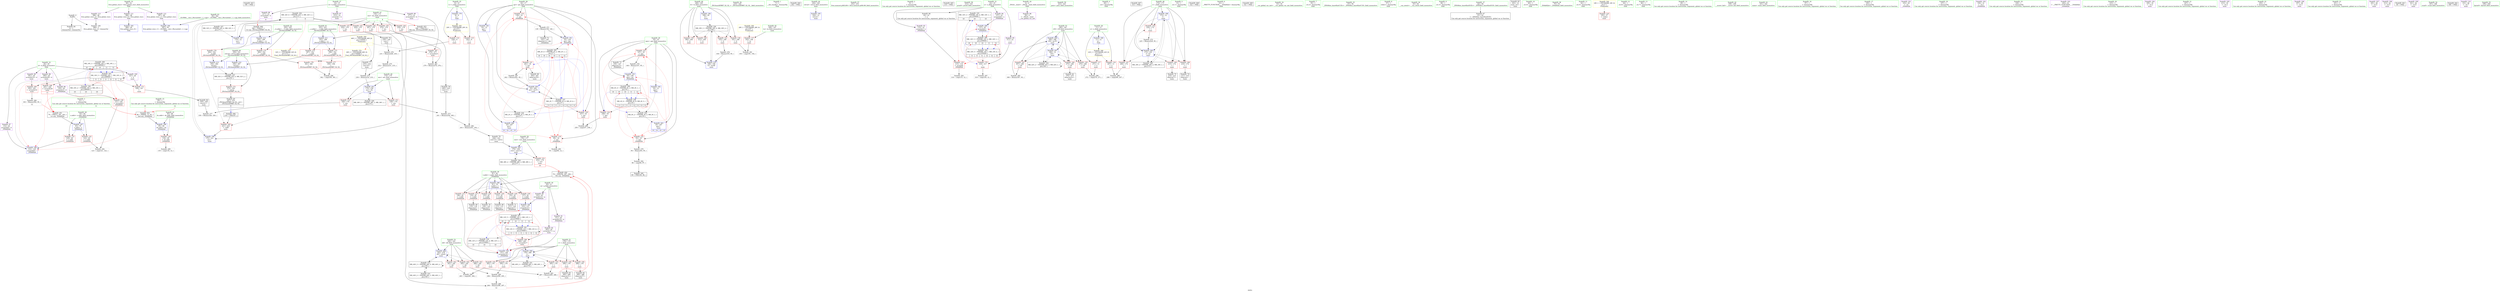 digraph "SVFG" {
	label="SVFG";

	Node0x55ddaf440b50 [shape=record,color=grey,label="{NodeID: 0\nNullPtr}"];
	Node0x55ddaf440b50 -> Node0x55ddaf46bbb0[style=solid];
	Node0x55ddaf440b50 -> Node0x55ddaf473060[style=solid];
	Node0x55ddaf4b17d0 [shape=record,color=black,label="{NodeID: 443\n198 = PHI()\n}"];
	Node0x55ddaf47a900 [shape=record,color=grey,label="{NodeID: 277\n330 = Binary(326, 329, )\n}"];
	Node0x55ddaf46d7e0 [shape=record,color=blue,label="{NodeID: 194\n151\<--146\narrayidx14\<--\n_Z4AddQiii\n}"];
	Node0x55ddaf46d7e0 -> Node0x55ddaf488290[style=dashed];
	Node0x55ddaf46a970 [shape=record,color=purple,label="{NodeID: 111\n386\<--48\nllvm.global_ctors_0\<--llvm.global_ctors\nGlob }"];
	Node0x55ddaf46a970 -> Node0x55ddaf472e60[style=solid];
	Node0x55ddaf468a90 [shape=record,color=green,label="{NodeID: 28\n16\<--17\nqst\<--qst_field_insensitive\nGlob }"];
	Node0x55ddaf468a90 -> Node0x55ddaf46f8d0[style=solid];
	Node0x55ddaf468a90 -> Node0x55ddaf46f9a0[style=solid];
	Node0x55ddaf468a90 -> Node0x55ddaf46fa70[style=solid];
	Node0x55ddaf468a90 -> Node0x55ddaf46fb40[style=solid];
	Node0x55ddaf468a90 -> Node0x55ddaf472c60[style=solid];
	Node0x55ddaf468a90 -> Node0x55ddaf473570[style=solid];
	Node0x55ddaf468a90 -> Node0x55ddaf46e000[style=solid];
	Node0x55ddaf468a90 -> Node0x55ddaf46e0d0[style=solid];
	Node0x55ddaf487890 [shape=record,color=black,label="{NodeID: 305\nMR_2V_4 = PHI(MR_2V_2, MR_2V_1, )\npts\{17 \}\n|{<s0>10|<s1>10|<s2>10|<s3>10|<s4>11|<s5>12}}"];
	Node0x55ddaf487890:s0 -> Node0x55ddaf46fa70[style=dashed,color=blue];
	Node0x55ddaf487890:s1 -> Node0x55ddaf46fb40[style=dashed,color=blue];
	Node0x55ddaf487890:s2 -> Node0x55ddaf46e0d0[style=dashed,color=blue];
	Node0x55ddaf487890:s3 -> Node0x55ddaf48db90[style=dashed,color=blue];
	Node0x55ddaf487890:s4 -> Node0x55ddaf491c90[style=dashed,color=blue];
	Node0x55ddaf487890:s5 -> Node0x55ddaf491c90[style=dashed,color=blue];
	Node0x55ddaf4709e0 [shape=record,color=red,label="{NodeID: 139\n196\<--168\n\<--tt\nmain\n}"];
	Node0x55ddaf46b440 [shape=record,color=green,label="{NodeID: 56\n219\<--220\n_ZSt3maxIiERKT_S2_S2_\<--_ZSt3maxIiERKT_S2_S2__field_insensitive\n}"];
	Node0x55ddaf490890 [shape=record,color=black,label="{NodeID: 333\nMR_44V_2 = PHI(MR_44V_3, MR_44V_1, )\npts\{183 \}\n}"];
	Node0x55ddaf490890 -> Node0x55ddaf48a590[style=dashed];
	Node0x55ddaf4720a0 [shape=record,color=red,label="{NodeID: 167\n278\<--277\n\<--arrayidx23\nmain\n}"];
	Node0x55ddaf4720a0 -> Node0x55ddaf47af00[style=solid];
	Node0x55ddaf46cc80 [shape=record,color=black,label="{NodeID: 84\n329\<--328\nconv41\<--\nmain\n}"];
	Node0x55ddaf46cc80 -> Node0x55ddaf47a900[style=solid];
	Node0x55ddaf4619a0 [shape=record,color=green,label="{NodeID: 1\n7\<--1\n__dso_handle\<--dummyObj\nGlob }"];
	Node0x55ddaf4b18d0 [shape=record,color=black,label="{NodeID: 444\n202 = PHI()\n}"];
	Node0x55ddaf47aa80 [shape=record,color=grey,label="{NodeID: 278\n336 = Binary(335, 95, )\n}"];
	Node0x55ddaf47aa80 -> Node0x55ddaf46e4e0[style=solid];
	Node0x55ddaf46d8b0 [shape=record,color=blue,label="{NodeID: 195\n164\<--12\nretval\<--\nmain\n}"];
	Node0x55ddaf46aa70 [shape=record,color=purple,label="{NodeID: 112\n387\<--48\nllvm.global_ctors_1\<--llvm.global_ctors\nGlob }"];
	Node0x55ddaf46aa70 -> Node0x55ddaf472f60[style=solid];
	Node0x55ddaf468b90 [shape=record,color=green,label="{NodeID: 29\n18\<--19\nqen\<--qen_field_insensitive\nGlob }"];
	Node0x55ddaf468b90 -> Node0x55ddaf46fc10[style=solid];
	Node0x55ddaf468b90 -> Node0x55ddaf46fce0[style=solid];
	Node0x55ddaf468b90 -> Node0x55ddaf46fdb0[style=solid];
	Node0x55ddaf468b90 -> Node0x55ddaf472d60[style=solid];
	Node0x55ddaf468b90 -> Node0x55ddaf46d710[style=solid];
	Node0x55ddaf468b90 -> Node0x55ddaf46df30[style=solid];
	Node0x55ddaf487d90 [shape=record,color=black,label="{NodeID: 306\nMR_4V_4 = PHI(MR_4V_3, MR_4V_1, )\npts\{19 \}\n|{<s0>10|<s1>10|<s2>10|<s3>11|<s4>12}}"];
	Node0x55ddaf487d90:s0 -> Node0x55ddaf46fdb0[style=dashed,color=blue];
	Node0x55ddaf487d90:s1 -> Node0x55ddaf48e090[style=dashed,color=blue];
	Node0x55ddaf487d90:s2 -> Node0x55ddaf492190[style=dashed,color=blue];
	Node0x55ddaf487d90:s3 -> Node0x55ddaf492190[style=dashed,color=blue];
	Node0x55ddaf487d90:s4 -> Node0x55ddaf492190[style=dashed,color=blue];
	Node0x55ddaf470ab0 [shape=record,color=red,label="{NodeID: 140\n312\<--168\n\<--tt\nmain\n}"];
	Node0x55ddaf46b540 [shape=record,color=green,label="{NodeID: 57\n252\<--253\nllvm.memset.p0i8.i64\<--llvm.memset.p0i8.i64_field_insensitive\n}"];
	Node0x55ddaf490d90 [shape=record,color=black,label="{NodeID: 334\nMR_12V_2 = PHI(MR_12V_4, MR_12V_1, )\npts\{210000 \}\n|{<s0>10|<s1>10|<s2>10}}"];
	Node0x55ddaf490d90:s0 -> Node0x55ddaf46d640[style=dashed,color=red];
	Node0x55ddaf490d90:s1 -> Node0x55ddaf46d7e0[style=dashed,color=red];
	Node0x55ddaf490d90:s2 -> Node0x55ddaf488290[style=dashed,color=red];
	Node0x55ddaf472170 [shape=record,color=red,label="{NodeID: 168\n291\<--290\n\<--arrayidx28\nmain\n|{<s0>11}}"];
	Node0x55ddaf472170:s0 -> Node0x55ddaf4b23a0[style=solid,color=red];
	Node0x55ddaf46cd50 [shape=record,color=black,label="{NodeID: 85\n347\<--370\n_ZSt3maxIiERKT_S2_S2__ret\<--\n_ZSt3maxIiERKT_S2_S2_\n|{<s0>8}}"];
	Node0x55ddaf46cd50:s0 -> Node0x55ddaf4b1ad0[style=solid,color=blue];
	Node0x55ddaf444350 [shape=record,color=green,label="{NodeID: 2\n9\<--1\n\<--dummyObj\nCan only get source location for instruction, argument, global var or function.}"];
	Node0x55ddaf4b19d0 [shape=record,color=black,label="{NodeID: 445\n214 = PHI()\n}"];
	Node0x55ddaf47ac00 [shape=record,color=grey,label="{NodeID: 279\n94 = Binary(93, 95, )\n}"];
	Node0x55ddaf47ac00 -> Node0x55ddaf47bf80[style=solid];
	Node0x55ddaf46d980 [shape=record,color=blue,label="{NodeID: 196\n168\<--95\ntt\<--\nmain\n}"];
	Node0x55ddaf46d980 -> Node0x55ddaf48e590[style=dashed];
	Node0x55ddaf46ab70 [shape=record,color=purple,label="{NodeID: 113\n388\<--48\nllvm.global_ctors_2\<--llvm.global_ctors\nGlob }"];
	Node0x55ddaf46ab70 -> Node0x55ddaf473060[style=solid];
	Node0x55ddaf468c90 [shape=record,color=green,label="{NodeID: 30\n20\<--21\nq\<--q_field_insensitive\nGlob }"];
	Node0x55ddaf468c90 -> Node0x55ddaf46d160[style=solid];
	Node0x55ddaf468c90 -> Node0x55ddaf46d230[style=solid];
	Node0x55ddaf468c90 -> Node0x55ddaf46d300[style=solid];
	Node0x55ddaf488290 [shape=record,color=black,label="{NodeID: 307\nMR_12V_5 = PHI(MR_12V_3, MR_12V_1, )\npts\{210000 \}\n|{<s0>10|<s1>10|<s2>10|<s3>11|<s4>12}}"];
	Node0x55ddaf488290:s0 -> Node0x55ddaf471fd0[style=dashed,color=blue];
	Node0x55ddaf488290:s1 -> Node0x55ddaf490d90[style=dashed,color=blue];
	Node0x55ddaf488290:s2 -> Node0x55ddaf493090[style=dashed,color=blue];
	Node0x55ddaf488290:s3 -> Node0x55ddaf493090[style=dashed,color=blue];
	Node0x55ddaf488290:s4 -> Node0x55ddaf493090[style=dashed,color=blue];
	Node0x55ddaf470b80 [shape=record,color=red,label="{NodeID: 141\n335\<--168\n\<--tt\nmain\n}"];
	Node0x55ddaf470b80 -> Node0x55ddaf47aa80[style=solid];
	Node0x55ddaf46b640 [shape=record,color=green,label="{NodeID: 58\n315\<--316\nprintf\<--printf_field_insensitive\n}"];
	Node0x55ddaf491290 [shape=record,color=black,label="{NodeID: 335\nMR_14V_2 = PHI(MR_14V_4, MR_14V_1, )\npts\{250000 \}\n|{<s0>10|<s1>10|<s2>10}}"];
	Node0x55ddaf491290:s0 -> Node0x55ddaf4706a0[style=dashed,color=red];
	Node0x55ddaf491290:s1 -> Node0x55ddaf4733d0[style=dashed,color=red];
	Node0x55ddaf491290:s2 -> Node0x55ddaf488790[style=dashed,color=red];
	Node0x55ddaf472240 [shape=record,color=red,label="{NodeID: 169\n302\<--301\n\<--arrayidx32\nmain\n}"];
	Node0x55ddaf472240 -> Node0x55ddaf47ad80[style=solid];
	Node0x55ddaf46ce20 [shape=record,color=purple,label="{NodeID: 86\n59\<--4\n\<--_ZStL8__ioinit\n__cxx_global_var_init\n}"];
	Node0x55ddaf467130 [shape=record,color=green,label="{NodeID: 3\n12\<--1\n\<--dummyObj\nCan only get source location for instruction, argument, global var or function.|{<s0>10|<s1>11}}"];
	Node0x55ddaf467130:s0 -> Node0x55ddaf4b23a0[style=solid,color=red];
	Node0x55ddaf467130:s1 -> Node0x55ddaf4b2560[style=solid,color=red];
	Node0x55ddaf4b1ad0 [shape=record,color=black,label="{NodeID: 446\n218 = PHI(347, )\n}"];
	Node0x55ddaf4b1ad0 -> Node0x55ddaf471f00[style=solid];
	Node0x55ddaf47ad80 [shape=record,color=grey,label="{NodeID: 280\n303 = Binary(302, 95, )\n|{<s0>12}}"];
	Node0x55ddaf47ad80:s0 -> Node0x55ddaf4b23a0[style=solid,color=red];
	Node0x55ddaf46da50 [shape=record,color=blue,label="{NodeID: 197\n170\<--12\nma\<--\nmain\n}"];
	Node0x55ddaf46da50 -> Node0x55ddaf486e90[style=dashed];
	Node0x55ddaf46ac70 [shape=record,color=red,label="{NodeID: 114\n228\<--8\n\<--L\nmain\n}"];
	Node0x55ddaf46ac70 -> Node0x55ddaf47a780[style=solid];
	Node0x55ddaf468d90 [shape=record,color=green,label="{NodeID: 31\n22\<--25\nu\<--u_field_insensitive\nGlob }"];
	Node0x55ddaf468d90 -> Node0x55ddaf46bd80[style=solid];
	Node0x55ddaf468d90 -> Node0x55ddaf46d3d0[style=solid];
	Node0x55ddaf468d90 -> Node0x55ddaf46d4a0[style=solid];
	Node0x55ddaf468d90 -> Node0x55ddaf46d570[style=solid];
	Node0x55ddaf488790 [shape=record,color=black,label="{NodeID: 308\nMR_14V_3 = PHI(MR_14V_2, MR_14V_1, )\npts\{250000 \}\n|{<s0>10|<s1>10|<s2>10|<s3>11|<s4>12}}"];
	Node0x55ddaf488790:s0 -> Node0x55ddaf472310[style=dashed,color=blue];
	Node0x55ddaf488790:s1 -> Node0x55ddaf491290[style=dashed,color=blue];
	Node0x55ddaf488790:s2 -> Node0x55ddaf493590[style=dashed,color=blue];
	Node0x55ddaf488790:s3 -> Node0x55ddaf493590[style=dashed,color=blue];
	Node0x55ddaf488790:s4 -> Node0x55ddaf493590[style=dashed,color=blue];
	Node0x55ddaf470c50 [shape=record,color=red,label="{NodeID: 142\n229\<--170\n\<--ma\nmain\n}"];
	Node0x55ddaf470c50 -> Node0x55ddaf46c600[style=solid];
	Node0x55ddaf46b740 [shape=record,color=green,label="{NodeID: 59\n323\<--324\nputs\<--puts_field_insensitive\n}"];
	Node0x55ddaf491790 [shape=record,color=black,label="{NodeID: 336\nMR_16V_2 = PHI(MR_16V_4, MR_16V_1, )\npts\{280000 \}\n|{<s0>10|<s1>10|<s2>10}}"];
	Node0x55ddaf491790:s0 -> Node0x55ddaf470770[style=dashed,color=red];
	Node0x55ddaf491790:s1 -> Node0x55ddaf4734a0[style=dashed,color=red];
	Node0x55ddaf491790:s2 -> Node0x55ddaf488c90[style=dashed,color=red];
	Node0x55ddaf472310 [shape=record,color=red,label="{NodeID: 170\n318\<--317\n\<--\nmain\n}"];
	Node0x55ddaf472310 -> Node0x55ddaf47c700[style=solid];
	Node0x55ddaf46cef0 [shape=record,color=purple,label="{NodeID: 87\n212\<--14\narrayidx\<--b\nmain\n}"];
	Node0x55ddaf4679e0 [shape=record,color=green,label="{NodeID: 4\n29\<--1\n.str\<--dummyObj\nGlob }"];
	Node0x55ddaf4b1cc0 [shape=record,color=black,label="{NodeID: 447\n314 = PHI()\n}"];
	Node0x55ddaf47af00 [shape=record,color=grey,label="{NodeID: 281\n279 = Binary(274, 278, )\n}"];
	Node0x55ddaf47af00 -> Node0x55ddaf46e340[style=solid];
	Node0x55ddaf46db20 [shape=record,color=blue,label="{NodeID: 198\n172\<--12\ni\<--\nmain\n}"];
	Node0x55ddaf46db20 -> Node0x55ddaf471060[style=dashed];
	Node0x55ddaf46db20 -> Node0x55ddaf471130[style=dashed];
	Node0x55ddaf46db20 -> Node0x55ddaf471200[style=dashed];
	Node0x55ddaf46db20 -> Node0x55ddaf4712d0[style=dashed];
	Node0x55ddaf46db20 -> Node0x55ddaf46dcc0[style=dashed];
	Node0x55ddaf46db20 -> Node0x55ddaf48ef90[style=dashed];
	Node0x55ddaf46f660 [shape=record,color=red,label="{NodeID: 115\n242\<--8\n\<--L\nmain\n}"];
	Node0x55ddaf46f660 -> Node0x55ddaf47b080[style=solid];
	Node0x55ddaf468e90 [shape=record,color=green,label="{NodeID: 32\n26\<--28\nd\<--d_field_insensitive\nGlob }"];
	Node0x55ddaf468e90 -> Node0x55ddaf469d40[style=solid];
	Node0x55ddaf468e90 -> Node0x55ddaf469e10[style=solid];
	Node0x55ddaf468e90 -> Node0x55ddaf469ee0[style=solid];
	Node0x55ddaf468e90 -> Node0x55ddaf469fb0[style=solid];
	Node0x55ddaf468e90 -> Node0x55ddaf46a080[style=solid];
	Node0x55ddaf488c90 [shape=record,color=black,label="{NodeID: 309\nMR_16V_3 = PHI(MR_16V_2, MR_16V_1, )\npts\{280000 \}\n|{<s0>10|<s1>10|<s2>10|<s3>11|<s4>12}}"];
	Node0x55ddaf488c90:s0 -> Node0x55ddaf4723e0[style=dashed,color=blue];
	Node0x55ddaf488c90:s1 -> Node0x55ddaf491790[style=dashed,color=blue];
	Node0x55ddaf488c90:s2 -> Node0x55ddaf493a90[style=dashed,color=blue];
	Node0x55ddaf488c90:s3 -> Node0x55ddaf493a90[style=dashed,color=blue];
	Node0x55ddaf488c90:s4 -> Node0x55ddaf493a90[style=dashed,color=blue];
	Node0x55ddaf470d20 [shape=record,color=red,label="{NodeID: 143\n234\<--170\n\<--ma\nmain\n}"];
	Node0x55ddaf470d20 -> Node0x55ddaf46c6d0[style=solid];
	Node0x55ddaf46b840 [shape=record,color=green,label="{NodeID: 60\n350\<--351\nretval\<--retval_field_insensitive\n_ZSt3maxIiERKT_S2_S2_\n}"];
	Node0x55ddaf46b840 -> Node0x55ddaf4724b0[style=solid];
	Node0x55ddaf46b840 -> Node0x55ddaf475760[style=solid];
	Node0x55ddaf46b840 -> Node0x55ddaf475830[style=solid];
	Node0x55ddaf491c90 [shape=record,color=black,label="{NodeID: 337\nMR_2V_7 = PHI(MR_2V_9, MR_2V_6, )\npts\{17 \}\n|{|<s4>11|<s5>11|<s6>11|<s7>11|<s8>12|<s9>12|<s10>12|<s11>12}}"];
	Node0x55ddaf491c90 -> Node0x55ddaf46fa70[style=dashed];
	Node0x55ddaf491c90 -> Node0x55ddaf46fb40[style=dashed];
	Node0x55ddaf491c90 -> Node0x55ddaf46e0d0[style=dashed];
	Node0x55ddaf491c90 -> Node0x55ddaf48db90[style=dashed];
	Node0x55ddaf491c90:s4 -> Node0x55ddaf46f8d0[style=dashed,color=red];
	Node0x55ddaf491c90:s5 -> Node0x55ddaf46f9a0[style=dashed,color=red];
	Node0x55ddaf491c90:s6 -> Node0x55ddaf473570[style=dashed,color=red];
	Node0x55ddaf491c90:s7 -> Node0x55ddaf487890[style=dashed,color=red];
	Node0x55ddaf491c90:s8 -> Node0x55ddaf46f8d0[style=dashed,color=red];
	Node0x55ddaf491c90:s9 -> Node0x55ddaf46f9a0[style=dashed,color=red];
	Node0x55ddaf491c90:s10 -> Node0x55ddaf473570[style=dashed,color=red];
	Node0x55ddaf491c90:s11 -> Node0x55ddaf487890[style=dashed,color=red];
	Node0x55ddaf4723e0 [shape=record,color=red,label="{NodeID: 171\n328\<--327\n\<--\nmain\n}"];
	Node0x55ddaf4723e0 -> Node0x55ddaf46cc80[style=solid];
	Node0x55ddaf46cfc0 [shape=record,color=purple,label="{NodeID: 88\n217\<--14\narrayidx8\<--b\nmain\n|{<s0>8}}"];
	Node0x55ddaf46cfc0:s0 -> Node0x55ddaf4b1350[style=solid,color=red];
	Node0x55ddaf467a70 [shape=record,color=green,label="{NodeID: 5\n31\<--1\n.str.1\<--dummyObj\nGlob }"];
	Node0x55ddaf4b1d90 [shape=record,color=black,label="{NodeID: 448\n322 = PHI()\n}"];
	Node0x55ddaf47b080 [shape=record,color=grey,label="{NodeID: 282\n243 = Binary(241, 242, )\n}"];
	Node0x55ddaf47b080 -> Node0x55ddaf46c870[style=solid];
	Node0x55ddaf46dbf0 [shape=record,color=blue,label="{NodeID: 199\n170\<--221\nma\<--\nmain\n}"];
	Node0x55ddaf46dbf0 -> Node0x55ddaf486e90[style=dashed];
	Node0x55ddaf46f730 [shape=record,color=red,label="{NodeID: 116\n207\<--11\n\<--n\nmain\n}"];
	Node0x55ddaf46f730 -> Node0x55ddaf47b980[style=solid];
	Node0x55ddaf468f90 [shape=record,color=green,label="{NodeID: 33\n48\<--52\nllvm.global_ctors\<--llvm.global_ctors_field_insensitive\nGlob }"];
	Node0x55ddaf468f90 -> Node0x55ddaf46a970[style=solid];
	Node0x55ddaf468f90 -> Node0x55ddaf46aa70[style=solid];
	Node0x55ddaf468f90 -> Node0x55ddaf46ab70[style=solid];
	Node0x55ddaf470df0 [shape=record,color=red,label="{NodeID: 144\n239\<--170\n\<--ma\nmain\n}"];
	Node0x55ddaf470df0 -> Node0x55ddaf46c7a0[style=solid];
	Node0x55ddaf46b910 [shape=record,color=green,label="{NodeID: 61\n352\<--353\n__a.addr\<--__a.addr_field_insensitive\n_ZSt3maxIiERKT_S2_S2_\n}"];
	Node0x55ddaf46b910 -> Node0x55ddaf472580[style=solid];
	Node0x55ddaf46b910 -> Node0x55ddaf472650[style=solid];
	Node0x55ddaf46b910 -> Node0x55ddaf46e5b0[style=solid];
	Node0x55ddaf492190 [shape=record,color=black,label="{NodeID: 338\nMR_4V_6 = PHI(MR_4V_8, MR_4V_5, )\npts\{19 \}\n|{|<s3>11|<s4>11|<s5>11|<s6>11|<s7>12|<s8>12|<s9>12|<s10>12}}"];
	Node0x55ddaf492190 -> Node0x55ddaf46fdb0[style=dashed];
	Node0x55ddaf492190 -> Node0x55ddaf48e090[style=dashed];
	Node0x55ddaf492190 -> Node0x55ddaf492190[style=dashed];
	Node0x55ddaf492190:s3 -> Node0x55ddaf46fc10[style=dashed,color=red];
	Node0x55ddaf492190:s4 -> Node0x55ddaf46fce0[style=dashed,color=red];
	Node0x55ddaf492190:s5 -> Node0x55ddaf46d710[style=dashed,color=red];
	Node0x55ddaf492190:s6 -> Node0x55ddaf487d90[style=dashed,color=red];
	Node0x55ddaf492190:s7 -> Node0x55ddaf46fc10[style=dashed,color=red];
	Node0x55ddaf492190:s8 -> Node0x55ddaf46fce0[style=dashed,color=red];
	Node0x55ddaf492190:s9 -> Node0x55ddaf46d710[style=dashed,color=red];
	Node0x55ddaf492190:s10 -> Node0x55ddaf487d90[style=dashed,color=red];
	Node0x55ddaf4724b0 [shape=record,color=red,label="{NodeID: 172\n370\<--350\n\<--retval\n_ZSt3maxIiERKT_S2_S2_\n}"];
	Node0x55ddaf4724b0 -> Node0x55ddaf46cd50[style=solid];
	Node0x55ddaf46d090 [shape=record,color=purple,label="{NodeID: 89\n277\<--14\narrayidx23\<--b\nmain\n}"];
	Node0x55ddaf46d090 -> Node0x55ddaf4720a0[style=solid];
	Node0x55ddaf467b00 [shape=record,color=green,label="{NodeID: 6\n33\<--1\n__PRETTY_FUNCTION__._Z4AddQiii\<--dummyObj\nGlob }"];
	Node0x55ddaf4b1e60 [shape=record,color=black,label="{NodeID: 449\n332 = PHI()\n}"];
	Node0x55ddaf47b200 [shape=record,color=grey,label="{NodeID: 283\n287 = Binary(285, 286, )\n|{<s0>11}}"];
	Node0x55ddaf47b200:s0 -> Node0x55ddaf4b1f30[style=solid,color=red];
	Node0x55ddaf46dcc0 [shape=record,color=blue,label="{NodeID: 200\n172\<--225\ni\<--inc\nmain\n}"];
	Node0x55ddaf46dcc0 -> Node0x55ddaf471060[style=dashed];
	Node0x55ddaf46dcc0 -> Node0x55ddaf471130[style=dashed];
	Node0x55ddaf46dcc0 -> Node0x55ddaf471200[style=dashed];
	Node0x55ddaf46dcc0 -> Node0x55ddaf4712d0[style=dashed];
	Node0x55ddaf46dcc0 -> Node0x55ddaf46dcc0[style=dashed];
	Node0x55ddaf46dcc0 -> Node0x55ddaf48ef90[style=dashed];
	Node0x55ddaf46f800 [shape=record,color=red,label="{NodeID: 117\n271\<--11\n\<--n\nmain\n}"];
	Node0x55ddaf46f800 -> Node0x55ddaf47c880[style=solid];
	Node0x55ddaf469090 [shape=record,color=green,label="{NodeID: 34\n53\<--54\n__cxx_global_var_init\<--__cxx_global_var_init_field_insensitive\n}"];
	Node0x55ddaf470ec0 [shape=record,color=red,label="{NodeID: 145\n274\<--170\n\<--ma\nmain\n}"];
	Node0x55ddaf470ec0 -> Node0x55ddaf47af00[style=solid];
	Node0x55ddaf46b9e0 [shape=record,color=green,label="{NodeID: 62\n354\<--355\n__b.addr\<--__b.addr_field_insensitive\n_ZSt3maxIiERKT_S2_S2_\n}"];
	Node0x55ddaf46b9e0 -> Node0x55ddaf472720[style=solid];
	Node0x55ddaf46b9e0 -> Node0x55ddaf4727f0[style=solid];
	Node0x55ddaf46b9e0 -> Node0x55ddaf475690[style=solid];
	Node0x55ddaf472580 [shape=record,color=red,label="{NodeID: 173\n358\<--352\n\<--__a.addr\n_ZSt3maxIiERKT_S2_S2_\n}"];
	Node0x55ddaf472580 -> Node0x55ddaf4728c0[style=solid];
	Node0x55ddaf46d160 [shape=record,color=purple,label="{NodeID: 90\n143\<--20\narrayidx12\<--q\n_Z4AddQiii\n}"];
	Node0x55ddaf46d160 -> Node0x55ddaf46d640[style=solid];
	Node0x55ddaf467b90 [shape=record,color=green,label="{NodeID: 7\n35\<--1\n.str.2\<--dummyObj\nGlob }"];
	Node0x55ddaf4b1f30 [shape=record,color=black,label="{NodeID: 450\n78 = PHI(254, 287, 298, )\n0th arg _Z4AddQiii }"];
	Node0x55ddaf4b1f30 -> Node0x55ddaf473160[style=solid];
	Node0x55ddaf47b380 [shape=record,color=grey,label="{NodeID: 284\n296 = Binary(294, 295, )\n}"];
	Node0x55ddaf47b380 -> Node0x55ddaf47b680[style=solid];
	Node0x55ddaf46dd90 [shape=record,color=blue,label="{NodeID: 201\n174\<--236\nans\<--div\nmain\n}"];
	Node0x55ddaf46dd90 -> Node0x55ddaf4713a0[style=dashed];
	Node0x55ddaf46dd90 -> Node0x55ddaf471470[style=dashed];
	Node0x55ddaf46dd90 -> Node0x55ddaf48f490[style=dashed];
	Node0x55ddaf46f8d0 [shape=record,color=red,label="{NodeID: 118\n90\<--16\n\<--qst\n_Z4AddQiii\n}"];
	Node0x55ddaf46f8d0 -> Node0x55ddaf47c400[style=solid];
	Node0x55ddaf469190 [shape=record,color=green,label="{NodeID: 35\n57\<--58\n_ZNSt8ios_base4InitC1Ev\<--_ZNSt8ios_base4InitC1Ev_field_insensitive\n}"];
	Node0x55ddaf470f90 [shape=record,color=red,label="{NodeID: 146\n297\<--170\n\<--ma\nmain\n}"];
	Node0x55ddaf470f90 -> Node0x55ddaf47b680[style=solid];
	Node0x55ddaf46bab0 [shape=record,color=green,label="{NodeID: 63\n50\<--382\n_GLOBAL__sub_I_Burunduk1_1_1.cpp\<--_GLOBAL__sub_I_Burunduk1_1_1.cpp_field_insensitive\n}"];
	Node0x55ddaf46bab0 -> Node0x55ddaf472f60[style=solid];
	Node0x55ddaf472650 [shape=record,color=red,label="{NodeID: 174\n367\<--352\n\<--__a.addr\n_ZSt3maxIiERKT_S2_S2_\n}"];
	Node0x55ddaf472650 -> Node0x55ddaf475830[style=solid];
	Node0x55ddaf46d230 [shape=record,color=purple,label="{NodeID: 91\n151\<--20\narrayidx14\<--q\n_Z4AddQiii\n}"];
	Node0x55ddaf46d230 -> Node0x55ddaf46d7e0[style=solid];
	Node0x55ddaf467c20 [shape=record,color=green,label="{NodeID: 8\n37\<--1\nstderr\<--dummyObj\nGlob }"];
	Node0x55ddaf4b23a0 [shape=record,color=black,label="{NodeID: 451\n79 = PHI(12, 291, 303, )\n1st arg _Z4AddQiii }"];
	Node0x55ddaf4b23a0 -> Node0x55ddaf473230[style=solid];
	Node0x55ddaf47b500 [shape=record,color=grey,label="{NodeID: 285\n308 = Binary(307, 95, )\n}"];
	Node0x55ddaf47b500 -> Node0x55ddaf46e410[style=solid];
	Node0x55ddaf46de60 [shape=record,color=blue,label="{NodeID: 202\n176\<--244\nrest\<--conv13\nmain\n}"];
	Node0x55ddaf46de60 -> Node0x55ddaf471540[style=dashed];
	Node0x55ddaf46de60 -> Node0x55ddaf48f990[style=dashed];
	Node0x55ddaf46f9a0 [shape=record,color=red,label="{NodeID: 119\n138\<--16\n\<--qst\n_Z4AddQiii\n}"];
	Node0x55ddaf46f9a0 -> Node0x55ddaf46f3f0[style=solid];
	Node0x55ddaf469290 [shape=record,color=green,label="{NodeID: 36\n63\<--64\n__cxa_atexit\<--__cxa_atexit_field_insensitive\n}"];
	Node0x55ddaf471060 [shape=record,color=red,label="{NodeID: 147\n206\<--172\n\<--i\nmain\n}"];
	Node0x55ddaf471060 -> Node0x55ddaf47b980[style=solid];
	Node0x55ddaf46bbb0 [shape=record,color=black,label="{NodeID: 64\n2\<--3\ndummyVal\<--dummyVal\n}"];
	Node0x55ddaf493090 [shape=record,color=black,label="{NodeID: 341\nMR_12V_5 = PHI(MR_12V_7, MR_12V_4, )\npts\{210000 \}\n|{|<s3>11|<s4>11|<s5>11|<s6>12|<s7>12|<s8>12}}"];
	Node0x55ddaf493090 -> Node0x55ddaf471fd0[style=dashed];
	Node0x55ddaf493090 -> Node0x55ddaf490d90[style=dashed];
	Node0x55ddaf493090 -> Node0x55ddaf493090[style=dashed];
	Node0x55ddaf493090:s3 -> Node0x55ddaf46d640[style=dashed,color=red];
	Node0x55ddaf493090:s4 -> Node0x55ddaf46d7e0[style=dashed,color=red];
	Node0x55ddaf493090:s5 -> Node0x55ddaf488290[style=dashed,color=red];
	Node0x55ddaf493090:s6 -> Node0x55ddaf46d640[style=dashed,color=red];
	Node0x55ddaf493090:s7 -> Node0x55ddaf46d7e0[style=dashed,color=red];
	Node0x55ddaf493090:s8 -> Node0x55ddaf488290[style=dashed,color=red];
	Node0x55ddaf472720 [shape=record,color=red,label="{NodeID: 175\n360\<--354\n\<--__b.addr\n_ZSt3maxIiERKT_S2_S2_\n}"];
	Node0x55ddaf472720 -> Node0x55ddaf472990[style=solid];
	Node0x55ddaf46d300 [shape=record,color=purple,label="{NodeID: 92\n265\<--20\narrayidx17\<--q\nmain\n}"];
	Node0x55ddaf46d300 -> Node0x55ddaf471fd0[style=solid];
	Node0x55ddaf467cb0 [shape=record,color=green,label="{NodeID: 9\n38\<--1\n.str.3\<--dummyObj\nGlob }"];
	Node0x55ddaf4b2560 [shape=record,color=black,label="{NodeID: 452\n80 = PHI(95, 12, 95, )\n2nd arg _Z4AddQiii }"];
	Node0x55ddaf4b2560 -> Node0x55ddaf473300[style=solid];
	Node0x55ddaf47b680 [shape=record,color=grey,label="{NodeID: 286\n298 = Binary(296, 297, )\n|{<s0>12}}"];
	Node0x55ddaf47b680:s0 -> Node0x55ddaf4b1f30[style=solid,color=red];
	Node0x55ddaf46df30 [shape=record,color=blue,label="{NodeID: 203\n18\<--247\nqen\<--\nmain\n|{<s0>10|<s1>10|<s2>10|<s3>10}}"];
	Node0x55ddaf46df30:s0 -> Node0x55ddaf46fc10[style=dashed,color=red];
	Node0x55ddaf46df30:s1 -> Node0x55ddaf46fce0[style=dashed,color=red];
	Node0x55ddaf46df30:s2 -> Node0x55ddaf46d710[style=dashed,color=red];
	Node0x55ddaf46df30:s3 -> Node0x55ddaf487d90[style=dashed,color=red];
	Node0x55ddaf46fa70 [shape=record,color=red,label="{NodeID: 120\n257\<--16\n\<--qst\nmain\n}"];
	Node0x55ddaf46fa70 -> Node0x55ddaf47ca00[style=solid];
	Node0x55ddaf469390 [shape=record,color=green,label="{NodeID: 37\n62\<--68\n_ZNSt8ios_base4InitD1Ev\<--_ZNSt8ios_base4InitD1Ev_field_insensitive\n}"];
	Node0x55ddaf469390 -> Node0x55ddaf46be80[style=solid];
	Node0x55ddaf48a590 [shape=record,color=black,label="{NodeID: 314\nMR_44V_3 = PHI(MR_44V_4, MR_44V_2, )\npts\{183 \}\n}"];
	Node0x55ddaf48a590 -> Node0x55ddaf46e340[style=dashed];
	Node0x55ddaf48a590 -> Node0x55ddaf48a590[style=dashed];
	Node0x55ddaf48a590 -> Node0x55ddaf490890[style=dashed];
	Node0x55ddaf471130 [shape=record,color=red,label="{NodeID: 148\n210\<--172\n\<--i\nmain\n}"];
	Node0x55ddaf471130 -> Node0x55ddaf46c460[style=solid];
	Node0x55ddaf46bcb0 [shape=record,color=black,label="{NodeID: 65\n163\<--12\nmain_ret\<--\nmain\n}"];
	Node0x55ddaf493590 [shape=record,color=black,label="{NodeID: 342\nMR_14V_5 = PHI(MR_14V_7, MR_14V_4, )\npts\{250000 \}\n|{|<s3>11|<s4>11|<s5>11|<s6>12|<s7>12|<s8>12}}"];
	Node0x55ddaf493590 -> Node0x55ddaf472310[style=dashed];
	Node0x55ddaf493590 -> Node0x55ddaf491290[style=dashed];
	Node0x55ddaf493590 -> Node0x55ddaf493590[style=dashed];
	Node0x55ddaf493590:s3 -> Node0x55ddaf4706a0[style=dashed,color=red];
	Node0x55ddaf493590:s4 -> Node0x55ddaf4733d0[style=dashed,color=red];
	Node0x55ddaf493590:s5 -> Node0x55ddaf488790[style=dashed,color=red];
	Node0x55ddaf493590:s6 -> Node0x55ddaf4706a0[style=dashed,color=red];
	Node0x55ddaf493590:s7 -> Node0x55ddaf4733d0[style=dashed,color=red];
	Node0x55ddaf493590:s8 -> Node0x55ddaf488790[style=dashed,color=red];
	Node0x55ddaf4727f0 [shape=record,color=red,label="{NodeID: 176\n364\<--354\n\<--__b.addr\n_ZSt3maxIiERKT_S2_S2_\n}"];
	Node0x55ddaf4727f0 -> Node0x55ddaf475760[style=solid];
	Node0x55ddaf46d3d0 [shape=record,color=purple,label="{NodeID: 93\n114\<--22\narrayidx\<--u\n_Z4AddQiii\n}"];
	Node0x55ddaf46d3d0 -> Node0x55ddaf4706a0[style=solid];
	Node0x55ddaf467d40 [shape=record,color=green,label="{NodeID: 10\n40\<--1\n.str.4\<--dummyObj\nGlob }"];
	Node0x55ddaf4b2720 [shape=record,color=black,label="{NodeID: 453\n348 = PHI(170, )\n0th arg _ZSt3maxIiERKT_S2_S2_ }"];
	Node0x55ddaf4b2720 -> Node0x55ddaf46e5b0[style=solid];
	Node0x55ddaf47b800 [shape=record,color=grey,label="{NodeID: 287\n262 = Binary(261, 95, )\n}"];
	Node0x55ddaf47b800 -> Node0x55ddaf46e0d0[style=solid];
	Node0x55ddaf46e000 [shape=record,color=blue,label="{NodeID: 204\n16\<--247\nqst\<--\nmain\n|{<s0>10|<s1>10|<s2>10|<s3>10}}"];
	Node0x55ddaf46e000:s0 -> Node0x55ddaf46f8d0[style=dashed,color=red];
	Node0x55ddaf46e000:s1 -> Node0x55ddaf46f9a0[style=dashed,color=red];
	Node0x55ddaf46e000:s2 -> Node0x55ddaf473570[style=dashed,color=red];
	Node0x55ddaf46e000:s3 -> Node0x55ddaf487890[style=dashed,color=red];
	Node0x55ddaf46fb40 [shape=record,color=red,label="{NodeID: 121\n261\<--16\n\<--qst\nmain\n}"];
	Node0x55ddaf46fb40 -> Node0x55ddaf46c940[style=solid];
	Node0x55ddaf46fb40 -> Node0x55ddaf47b800[style=solid];
	Node0x55ddaf469490 [shape=record,color=green,label="{NodeID: 38\n75\<--76\n_Z4AddQiii\<--_Z4AddQiii_field_insensitive\n}"];
	Node0x55ddaf471200 [shape=record,color=red,label="{NodeID: 149\n215\<--172\n\<--i\nmain\n}"];
	Node0x55ddaf471200 -> Node0x55ddaf46c530[style=solid];
	Node0x55ddaf46bd80 [shape=record,color=black,label="{NodeID: 66\n24\<--22\n\<--u\nCan only get source location for instruction, argument, global var or function.}"];
	Node0x55ddaf493a90 [shape=record,color=black,label="{NodeID: 343\nMR_16V_5 = PHI(MR_16V_7, MR_16V_4, )\npts\{280000 \}\n|{|<s5>11|<s6>11|<s7>11|<s8>12|<s9>12|<s10>12}}"];
	Node0x55ddaf493a90 -> Node0x55ddaf472170[style=dashed];
	Node0x55ddaf493a90 -> Node0x55ddaf472240[style=dashed];
	Node0x55ddaf493a90 -> Node0x55ddaf4723e0[style=dashed];
	Node0x55ddaf493a90 -> Node0x55ddaf491790[style=dashed];
	Node0x55ddaf493a90 -> Node0x55ddaf493a90[style=dashed];
	Node0x55ddaf493a90:s5 -> Node0x55ddaf470770[style=dashed,color=red];
	Node0x55ddaf493a90:s6 -> Node0x55ddaf4734a0[style=dashed,color=red];
	Node0x55ddaf493a90:s7 -> Node0x55ddaf488c90[style=dashed,color=red];
	Node0x55ddaf493a90:s8 -> Node0x55ddaf470770[style=dashed,color=red];
	Node0x55ddaf493a90:s9 -> Node0x55ddaf4734a0[style=dashed,color=red];
	Node0x55ddaf493a90:s10 -> Node0x55ddaf488c90[style=dashed,color=red];
	Node0x55ddaf4728c0 [shape=record,color=red,label="{NodeID: 177\n359\<--358\n\<--\n_ZSt3maxIiERKT_S2_S2_\n}"];
	Node0x55ddaf4728c0 -> Node0x55ddaf47c580[style=solid];
	Node0x55ddaf46d4a0 [shape=record,color=purple,label="{NodeID: 94\n127\<--22\narrayidx6\<--u\n_Z4AddQiii\n}"];
	Node0x55ddaf46d4a0 -> Node0x55ddaf4733d0[style=solid];
	Node0x55ddaf467dd0 [shape=record,color=green,label="{NodeID: 11\n42\<--1\n.str.5\<--dummyObj\nGlob }"];
	Node0x55ddaf47b980 [shape=record,color=grey,label="{NodeID: 288\n208 = cmp(206, 207, )\n}"];
	Node0x55ddaf46e0d0 [shape=record,color=blue,label="{NodeID: 205\n16\<--262\nqst\<--inc15\nmain\n}"];
	Node0x55ddaf46e0d0 -> Node0x55ddaf491c90[style=dashed];
	Node0x55ddaf46fc10 [shape=record,color=red,label="{NodeID: 122\n93\<--18\n\<--qen\n_Z4AddQiii\n}"];
	Node0x55ddaf46fc10 -> Node0x55ddaf47ac00[style=solid];
	Node0x55ddaf469590 [shape=record,color=green,label="{NodeID: 39\n81\<--82\nv.addr\<--v.addr_field_insensitive\n_Z4AddQiii\n}"];
	Node0x55ddaf469590 -> Node0x55ddaf46ff50[style=solid];
	Node0x55ddaf469590 -> Node0x55ddaf470020[style=solid];
	Node0x55ddaf469590 -> Node0x55ddaf4700f0[style=solid];
	Node0x55ddaf469590 -> Node0x55ddaf4701c0[style=solid];
	Node0x55ddaf469590 -> Node0x55ddaf470290[style=solid];
	Node0x55ddaf469590 -> Node0x55ddaf470360[style=solid];
	Node0x55ddaf469590 -> Node0x55ddaf473160[style=solid];
	Node0x55ddaf4712d0 [shape=record,color=red,label="{NodeID: 150\n224\<--172\n\<--i\nmain\n}"];
	Node0x55ddaf4712d0 -> Node0x55ddaf46f570[style=solid];
	Node0x55ddaf46be80 [shape=record,color=black,label="{NodeID: 67\n61\<--62\n\<--_ZNSt8ios_base4InitD1Ev\nCan only get source location for instruction, argument, global var or function.}"];
	Node0x55ddaf493f90 [shape=record,color=yellow,style=double,label="{NodeID: 344\n18V_1 = ENCHI(MR_18V_0)\npts\{1 \}\nFun[main]}"];
	Node0x55ddaf493f90 -> Node0x55ddaf46fe80[style=dashed];
	Node0x55ddaf472990 [shape=record,color=red,label="{NodeID: 178\n361\<--360\n\<--\n_ZSt3maxIiERKT_S2_S2_\n}"];
	Node0x55ddaf472990 -> Node0x55ddaf47c580[style=solid];
	Node0x55ddaf46d570 [shape=record,color=purple,label="{NodeID: 95\n317\<--22\n\<--u\nmain\n}"];
	Node0x55ddaf46d570 -> Node0x55ddaf472310[style=solid];
	Node0x55ddaf467e60 [shape=record,color=green,label="{NodeID: 12\n44\<--1\n.str.6\<--dummyObj\nGlob }"];
	Node0x55ddaf47bb00 [shape=record,color=grey,label="{NodeID: 289\n135 = cmp(134, 12, )\n}"];
	Node0x55ddaf46e1a0 [shape=record,color=blue,label="{NodeID: 206\n178\<--266\nv\<--\nmain\n}"];
	Node0x55ddaf46e1a0 -> Node0x55ddaf471610[style=dashed];
	Node0x55ddaf46e1a0 -> Node0x55ddaf4716e0[style=dashed];
	Node0x55ddaf46e1a0 -> Node0x55ddaf4717b0[style=dashed];
	Node0x55ddaf46e1a0 -> Node0x55ddaf471880[style=dashed];
	Node0x55ddaf46e1a0 -> Node0x55ddaf471950[style=dashed];
	Node0x55ddaf46e1a0 -> Node0x55ddaf46e1a0[style=dashed];
	Node0x55ddaf46e1a0 -> Node0x55ddaf48fe90[style=dashed];
	Node0x55ddaf46fce0 [shape=record,color=red,label="{NodeID: 123\n147\<--18\n\<--qen\n_Z4AddQiii\n}"];
	Node0x55ddaf46fce0 -> Node0x55ddaf46c390[style=solid];
	Node0x55ddaf46fce0 -> Node0x55ddaf46f270[style=solid];
	Node0x55ddaf469660 [shape=record,color=green,label="{NodeID: 40\n83\<--84\nx.addr\<--x.addr_field_insensitive\n_Z4AddQiii\n}"];
	Node0x55ddaf469660 -> Node0x55ddaf470430[style=solid];
	Node0x55ddaf469660 -> Node0x55ddaf470500[style=solid];
	Node0x55ddaf469660 -> Node0x55ddaf473230[style=solid];
	Node0x55ddaf4713a0 [shape=record,color=red,label="{NodeID: 151\n238\<--174\n\<--ans\nmain\n}"];
	Node0x55ddaf4713a0 -> Node0x55ddaf47a300[style=solid];
	Node0x55ddaf46bf80 [shape=record,color=black,label="{NodeID: 68\n113\<--112\nidxprom\<--\n_Z4AddQiii\n}"];
	Node0x55ddaf494ab0 [shape=record,color=yellow,style=double,label="{NodeID: 345\n20V_1 = ENCHI(MR_20V_0)\npts\{10 \}\nFun[main]}"];
	Node0x55ddaf494ab0 -> Node0x55ddaf46ac70[style=dashed];
	Node0x55ddaf494ab0 -> Node0x55ddaf46f660[style=dashed];
	Node0x55ddaf472a60 [shape=record,color=blue,label="{NodeID: 179\n8\<--9\nL\<--\nGlob }"];
	Node0x55ddaf472a60 -> Node0x55ddaf494ab0[style=dashed];
	Node0x55ddaf469d40 [shape=record,color=purple,label="{NodeID: 96\n120\<--26\narrayidx3\<--d\n_Z4AddQiii\n}"];
	Node0x55ddaf469d40 -> Node0x55ddaf470770[style=solid];
	Node0x55ddaf467ef0 [shape=record,color=green,label="{NodeID: 13\n46\<--1\n.str.7\<--dummyObj\nGlob }"];
	Node0x55ddaf47bc80 [shape=record,color=grey,label="{NodeID: 290\n283 = cmp(281, 282, )\n}"];
	Node0x55ddaf46e270 [shape=record,color=blue,label="{NodeID: 207\n180\<--12\ni18\<--\nmain\n}"];
	Node0x55ddaf46e270 -> Node0x55ddaf471a20[style=dashed];
	Node0x55ddaf46e270 -> Node0x55ddaf471af0[style=dashed];
	Node0x55ddaf46e270 -> Node0x55ddaf471bc0[style=dashed];
	Node0x55ddaf46e270 -> Node0x55ddaf46e270[style=dashed];
	Node0x55ddaf46e270 -> Node0x55ddaf46e410[style=dashed];
	Node0x55ddaf46e270 -> Node0x55ddaf490390[style=dashed];
	Node0x55ddaf46fdb0 [shape=record,color=red,label="{NodeID: 124\n258\<--18\n\<--qen\nmain\n}"];
	Node0x55ddaf46fdb0 -> Node0x55ddaf47ca00[style=solid];
	Node0x55ddaf469730 [shape=record,color=green,label="{NodeID: 41\n85\<--86\ndx.addr\<--dx.addr_field_insensitive\n_Z4AddQiii\n}"];
	Node0x55ddaf469730 -> Node0x55ddaf4705d0[style=solid];
	Node0x55ddaf469730 -> Node0x55ddaf473300[style=solid];
	Node0x55ddaf471470 [shape=record,color=red,label="{NodeID: 152\n326\<--174\n\<--ans\nmain\n}"];
	Node0x55ddaf471470 -> Node0x55ddaf47a900[style=solid];
	Node0x55ddaf46c050 [shape=record,color=black,label="{NodeID: 69\n119\<--118\nidxprom2\<--\n_Z4AddQiii\n}"];
	Node0x55ddaf494b90 [shape=record,color=yellow,style=double,label="{NodeID: 346\n22V_1 = ENCHI(MR_22V_0)\npts\{13 \}\nFun[main]}"];
	Node0x55ddaf494b90 -> Node0x55ddaf46f730[style=dashed];
	Node0x55ddaf494b90 -> Node0x55ddaf46f800[style=dashed];
	Node0x55ddaf472b60 [shape=record,color=blue,label="{NodeID: 180\n11\<--12\nn\<--\nGlob }"];
	Node0x55ddaf472b60 -> Node0x55ddaf494b90[style=dashed];
	Node0x55ddaf469e10 [shape=record,color=purple,label="{NodeID: 97\n132\<--26\narrayidx8\<--d\n_Z4AddQiii\n}"];
	Node0x55ddaf469e10 -> Node0x55ddaf4734a0[style=solid];
	Node0x55ddaf467f80 [shape=record,color=green,label="{NodeID: 14\n49\<--1\n\<--dummyObj\nCan only get source location for instruction, argument, global var or function.}"];
	Node0x55ddaf48c4e0 [shape=record,color=yellow,style=double,label="{NodeID: 374\n46V_1 = ENCHI(MR_46V_0)\npts\{150000 \}\nFun[_ZSt3maxIiERKT_S2_S2_]}"];
	Node0x55ddaf48c4e0 -> Node0x55ddaf472990[style=dashed];
	Node0x55ddaf47be00 [shape=record,color=grey,label="{NodeID: 291\n193 = cmp(191, 192, )\n}"];
	Node0x55ddaf46e340 [shape=record,color=blue,label="{NodeID: 208\n182\<--279\ndif\<--sub24\nmain\n}"];
	Node0x55ddaf46e340 -> Node0x55ddaf471c90[style=dashed];
	Node0x55ddaf46e340 -> Node0x55ddaf471d60[style=dashed];
	Node0x55ddaf46e340 -> Node0x55ddaf471e30[style=dashed];
	Node0x55ddaf46e340 -> Node0x55ddaf46e340[style=dashed];
	Node0x55ddaf46e340 -> Node0x55ddaf48a590[style=dashed];
	Node0x55ddaf46fe80 [shape=record,color=red,label="{NodeID: 125\n195\<--37\n\<--stderr\nmain\n}"];
	Node0x55ddaf469800 [shape=record,color=green,label="{NodeID: 42\n108\<--109\n__assert_fail\<--__assert_fail_field_insensitive\n}"];
	Node0x55ddaf471540 [shape=record,color=red,label="{NodeID: 153\n254\<--176\n\<--rest\nmain\n|{<s0>10}}"];
	Node0x55ddaf471540:s0 -> Node0x55ddaf4b1f30[style=solid,color=red];
	Node0x55ddaf46c120 [shape=record,color=black,label="{NodeID: 70\n126\<--125\nidxprom5\<--\n_Z4AddQiii\n}"];
	Node0x55ddaf472c60 [shape=record,color=blue,label="{NodeID: 181\n16\<--12\nqst\<--\nGlob }"];
	Node0x55ddaf472c60 -> Node0x55ddaf48db90[style=dashed];
	Node0x55ddaf469ee0 [shape=record,color=purple,label="{NodeID: 98\n290\<--26\narrayidx28\<--d\nmain\n}"];
	Node0x55ddaf469ee0 -> Node0x55ddaf472170[style=solid];
	Node0x55ddaf468010 [shape=record,color=green,label="{NodeID: 15\n95\<--1\n\<--dummyObj\nCan only get source location for instruction, argument, global var or function.|{<s0>10|<s1>12}}"];
	Node0x55ddaf468010:s0 -> Node0x55ddaf4b2560[style=solid,color=red];
	Node0x55ddaf468010:s1 -> Node0x55ddaf4b2560[style=solid,color=red];
	Node0x55ddaf48c5c0 [shape=record,color=yellow,style=double,label="{NodeID: 375\n32V_1 = ENCHI(MR_32V_0)\npts\{171 \}\nFun[_ZSt3maxIiERKT_S2_S2_]}"];
	Node0x55ddaf48c5c0 -> Node0x55ddaf4728c0[style=dashed];
	Node0x55ddaf47bf80 [shape=record,color=grey,label="{NodeID: 292\n96 = cmp(94, 97, )\n}"];
	Node0x55ddaf47bf80 -> Node0x55ddaf46ecd0[style=solid];
	Node0x55ddaf46e410 [shape=record,color=blue,label="{NodeID: 209\n180\<--308\ni18\<--inc35\nmain\n}"];
	Node0x55ddaf46e410 -> Node0x55ddaf471a20[style=dashed];
	Node0x55ddaf46e410 -> Node0x55ddaf471af0[style=dashed];
	Node0x55ddaf46e410 -> Node0x55ddaf471bc0[style=dashed];
	Node0x55ddaf46e410 -> Node0x55ddaf46e270[style=dashed];
	Node0x55ddaf46e410 -> Node0x55ddaf46e410[style=dashed];
	Node0x55ddaf46e410 -> Node0x55ddaf490390[style=dashed];
	Node0x55ddaf46ff50 [shape=record,color=red,label="{NodeID: 126\n112\<--81\n\<--v.addr\n_Z4AddQiii\n}"];
	Node0x55ddaf46ff50 -> Node0x55ddaf46bf80[style=solid];
	Node0x55ddaf469900 [shape=record,color=green,label="{NodeID: 43\n161\<--162\nmain\<--main_field_insensitive\n}"];
	Node0x55ddaf471610 [shape=record,color=red,label="{NodeID: 154\n282\<--178\n\<--v\nmain\n}"];
	Node0x55ddaf471610 -> Node0x55ddaf47bc80[style=solid];
	Node0x55ddaf46c1f0 [shape=record,color=black,label="{NodeID: 71\n131\<--130\nidxprom7\<--\n_Z4AddQiii\n}"];
	Node0x55ddaf472d60 [shape=record,color=blue,label="{NodeID: 182\n18\<--12\nqen\<--\nGlob }"];
	Node0x55ddaf472d60 -> Node0x55ddaf48e090[style=dashed];
	Node0x55ddaf469fb0 [shape=record,color=purple,label="{NodeID: 99\n301\<--26\narrayidx32\<--d\nmain\n}"];
	Node0x55ddaf469fb0 -> Node0x55ddaf472240[style=solid];
	Node0x55ddaf4680a0 [shape=record,color=green,label="{NodeID: 16\n97\<--1\n\<--dummyObj\nCan only get source location for instruction, argument, global var or function.}"];
	Node0x55ddaf47c100 [shape=record,color=grey,label="{NodeID: 293\n116 = cmp(115, 12, )\n}"];
	Node0x55ddaf46e4e0 [shape=record,color=blue,label="{NodeID: 210\n168\<--336\ntt\<--inc46\nmain\n}"];
	Node0x55ddaf46e4e0 -> Node0x55ddaf48e590[style=dashed];
	Node0x55ddaf470020 [shape=record,color=red,label="{NodeID: 127\n118\<--81\n\<--v.addr\n_Z4AddQiii\n}"];
	Node0x55ddaf470020 -> Node0x55ddaf46c050[style=solid];
	Node0x55ddaf469a00 [shape=record,color=green,label="{NodeID: 44\n164\<--165\nretval\<--retval_field_insensitive\nmain\n}"];
	Node0x55ddaf469a00 -> Node0x55ddaf46d8b0[style=solid];
	Node0x55ddaf4716e0 [shape=record,color=red,label="{NodeID: 155\n285\<--178\n\<--v\nmain\n}"];
	Node0x55ddaf4716e0 -> Node0x55ddaf47b200[style=solid];
	Node0x55ddaf46c2c0 [shape=record,color=black,label="{NodeID: 72\n142\<--139\nidxprom11\<--dec\n_Z4AddQiii\n}"];
	Node0x55ddaf472e60 [shape=record,color=blue,label="{NodeID: 183\n386\<--49\nllvm.global_ctors_0\<--\nGlob }"];
	Node0x55ddaf46a080 [shape=record,color=purple,label="{NodeID: 100\n327\<--26\n\<--d\nmain\n}"];
	Node0x55ddaf46a080 -> Node0x55ddaf4723e0[style=solid];
	Node0x55ddaf468170 [shape=record,color=green,label="{NodeID: 17\n100\<--1\n\<--dummyObj\nCan only get source location for instruction, argument, global var or function.}"];
	Node0x55ddaf47c280 [shape=record,color=grey,label="{NodeID: 294\n123 = cmp(121, 122, )\n}"];
	Node0x55ddaf46e5b0 [shape=record,color=blue,label="{NodeID: 211\n352\<--348\n__a.addr\<--__a\n_ZSt3maxIiERKT_S2_S2_\n}"];
	Node0x55ddaf46e5b0 -> Node0x55ddaf472580[style=dashed];
	Node0x55ddaf46e5b0 -> Node0x55ddaf472650[style=dashed];
	Node0x55ddaf4700f0 [shape=record,color=red,label="{NodeID: 128\n125\<--81\n\<--v.addr\n_Z4AddQiii\n}"];
	Node0x55ddaf4700f0 -> Node0x55ddaf46c120[style=solid];
	Node0x55ddaf469ad0 [shape=record,color=green,label="{NodeID: 45\n166\<--167\ntn\<--tn_field_insensitive\nmain\n}"];
	Node0x55ddaf469ad0 -> Node0x55ddaf470840[style=solid];
	Node0x55ddaf4717b0 [shape=record,color=red,label="{NodeID: 156\n288\<--178\n\<--v\nmain\n}"];
	Node0x55ddaf4717b0 -> Node0x55ddaf46cae0[style=solid];
	Node0x55ddaf46c390 [shape=record,color=black,label="{NodeID: 73\n150\<--147\nidxprom13\<--\n_Z4AddQiii\n}"];
	Node0x55ddaf494f10 [shape=record,color=yellow,style=double,label="{NodeID: 350\n28V_1 = ENCHI(MR_28V_0)\npts\{167 \}\nFun[main]}"];
	Node0x55ddaf494f10 -> Node0x55ddaf470840[style=dashed];
	Node0x55ddaf472f60 [shape=record,color=blue,label="{NodeID: 184\n387\<--50\nllvm.global_ctors_1\<--_GLOBAL__sub_I_Burunduk1_1_1.cpp\nGlob }"];
	Node0x55ddaf46a150 [shape=record,color=purple,label="{NodeID: 101\n103\<--29\n\<--.str\n_Z4AddQiii\n}"];
	Node0x55ddaf468240 [shape=record,color=green,label="{NodeID: 18\n107\<--1\n\<--dummyObj\nCan only get source location for instruction, argument, global var or function.}"];
	Node0x55ddaf47c400 [shape=record,color=grey,label="{NodeID: 295\n91 = cmp(90, 12, )\n}"];
	Node0x55ddaf475690 [shape=record,color=blue,label="{NodeID: 212\n354\<--349\n__b.addr\<--__b\n_ZSt3maxIiERKT_S2_S2_\n}"];
	Node0x55ddaf475690 -> Node0x55ddaf472720[style=dashed];
	Node0x55ddaf475690 -> Node0x55ddaf4727f0[style=dashed];
	Node0x55ddaf4701c0 [shape=record,color=red,label="{NodeID: 129\n130\<--81\n\<--v.addr\n_Z4AddQiii\n}"];
	Node0x55ddaf4701c0 -> Node0x55ddaf46c1f0[style=solid];
	Node0x55ddaf469ba0 [shape=record,color=green,label="{NodeID: 46\n168\<--169\ntt\<--tt_field_insensitive\nmain\n}"];
	Node0x55ddaf469ba0 -> Node0x55ddaf470910[style=solid];
	Node0x55ddaf469ba0 -> Node0x55ddaf4709e0[style=solid];
	Node0x55ddaf469ba0 -> Node0x55ddaf470ab0[style=solid];
	Node0x55ddaf469ba0 -> Node0x55ddaf470b80[style=solid];
	Node0x55ddaf469ba0 -> Node0x55ddaf46d980[style=solid];
	Node0x55ddaf469ba0 -> Node0x55ddaf46e4e0[style=solid];
	Node0x55ddaf48d690 [shape=record,color=black,label="{NodeID: 323\nMR_52V_3 = PHI(MR_52V_4, MR_52V_2, )\npts\{351 \}\n}"];
	Node0x55ddaf48d690 -> Node0x55ddaf4724b0[style=dashed];
	Node0x55ddaf471880 [shape=record,color=red,label="{NodeID: 157\n294\<--178\n\<--v\nmain\n}"];
	Node0x55ddaf471880 -> Node0x55ddaf47b380[style=solid];
	Node0x55ddaf46c460 [shape=record,color=black,label="{NodeID: 74\n211\<--210\nidxprom\<--\nmain\n}"];
	Node0x55ddaf473060 [shape=record,color=blue, style = dotted,label="{NodeID: 185\n388\<--3\nllvm.global_ctors_2\<--dummyVal\nGlob }"];
	Node0x55ddaf46a220 [shape=record,color=purple,label="{NodeID: 102\n104\<--31\n\<--.str.1\n_Z4AddQiii\n}"];
	Node0x55ddaf468310 [shape=record,color=green,label="{NodeID: 19\n140\<--1\n\<--dummyObj\nCan only get source location for instruction, argument, global var or function.}"];
	Node0x55ddaf47c580 [shape=record,color=grey,label="{NodeID: 296\n362 = cmp(359, 361, )\n}"];
	Node0x55ddaf475760 [shape=record,color=blue,label="{NodeID: 213\n350\<--364\nretval\<--\n_ZSt3maxIiERKT_S2_S2_\n}"];
	Node0x55ddaf475760 -> Node0x55ddaf48d690[style=dashed];
	Node0x55ddaf470290 [shape=record,color=red,label="{NodeID: 130\n137\<--81\n\<--v.addr\n_Z4AddQiii\n}"];
	Node0x55ddaf470290 -> Node0x55ddaf46d640[style=solid];
	Node0x55ddaf469c70 [shape=record,color=green,label="{NodeID: 47\n170\<--171\nma\<--ma_field_insensitive\nmain\n|{|<s7>8}}"];
	Node0x55ddaf469c70 -> Node0x55ddaf470c50[style=solid];
	Node0x55ddaf469c70 -> Node0x55ddaf470d20[style=solid];
	Node0x55ddaf469c70 -> Node0x55ddaf470df0[style=solid];
	Node0x55ddaf469c70 -> Node0x55ddaf470ec0[style=solid];
	Node0x55ddaf469c70 -> Node0x55ddaf470f90[style=solid];
	Node0x55ddaf469c70 -> Node0x55ddaf46da50[style=solid];
	Node0x55ddaf469c70 -> Node0x55ddaf46dbf0[style=solid];
	Node0x55ddaf469c70:s7 -> Node0x55ddaf4b2720[style=solid,color=red];
	Node0x55ddaf48db90 [shape=record,color=black,label="{NodeID: 324\nMR_2V_2 = PHI(MR_2V_5, MR_2V_1, )\npts\{17 \}\n}"];
	Node0x55ddaf48db90 -> Node0x55ddaf46e000[style=dashed];
	Node0x55ddaf471950 [shape=record,color=red,label="{NodeID: 158\n299\<--178\n\<--v\nmain\n}"];
	Node0x55ddaf471950 -> Node0x55ddaf46cbb0[style=solid];
	Node0x55ddaf46c530 [shape=record,color=black,label="{NodeID: 75\n216\<--215\nidxprom7\<--\nmain\n}"];
	Node0x55ddaf46ecd0 [shape=record,color=black,label="{NodeID: 269\n99 = PHI(100, 96, )\n}"];
	Node0x55ddaf473160 [shape=record,color=blue,label="{NodeID: 186\n81\<--78\nv.addr\<--v\n_Z4AddQiii\n}"];
	Node0x55ddaf473160 -> Node0x55ddaf46ff50[style=dashed];
	Node0x55ddaf473160 -> Node0x55ddaf470020[style=dashed];
	Node0x55ddaf473160 -> Node0x55ddaf4700f0[style=dashed];
	Node0x55ddaf473160 -> Node0x55ddaf4701c0[style=dashed];
	Node0x55ddaf473160 -> Node0x55ddaf470290[style=dashed];
	Node0x55ddaf473160 -> Node0x55ddaf470360[style=dashed];
	Node0x55ddaf46a2f0 [shape=record,color=purple,label="{NodeID: 103\n105\<--33\n\<--__PRETTY_FUNCTION__._Z4AddQiii\n_Z4AddQiii\n}"];
	Node0x55ddaf4683e0 [shape=record,color=green,label="{NodeID: 20\n233\<--1\n\<--dummyObj\nCan only get source location for instruction, argument, global var or function.}"];
	Node0x55ddaf47c700 [shape=record,color=grey,label="{NodeID: 297\n319 = cmp(318, 12, )\n}"];
	Node0x55ddaf475830 [shape=record,color=blue,label="{NodeID: 214\n350\<--367\nretval\<--\n_ZSt3maxIiERKT_S2_S2_\n}"];
	Node0x55ddaf475830 -> Node0x55ddaf48d690[style=dashed];
	Node0x55ddaf470360 [shape=record,color=red,label="{NodeID: 131\n146\<--81\n\<--v.addr\n_Z4AddQiii\n}"];
	Node0x55ddaf470360 -> Node0x55ddaf46d7e0[style=solid];
	Node0x55ddaf46ad60 [shape=record,color=green,label="{NodeID: 48\n172\<--173\ni\<--i_field_insensitive\nmain\n}"];
	Node0x55ddaf46ad60 -> Node0x55ddaf471060[style=solid];
	Node0x55ddaf46ad60 -> Node0x55ddaf471130[style=solid];
	Node0x55ddaf46ad60 -> Node0x55ddaf471200[style=solid];
	Node0x55ddaf46ad60 -> Node0x55ddaf4712d0[style=solid];
	Node0x55ddaf46ad60 -> Node0x55ddaf46db20[style=solid];
	Node0x55ddaf46ad60 -> Node0x55ddaf46dcc0[style=solid];
	Node0x55ddaf48e090 [shape=record,color=black,label="{NodeID: 325\nMR_4V_2 = PHI(MR_4V_5, MR_4V_1, )\npts\{19 \}\n}"];
	Node0x55ddaf48e090 -> Node0x55ddaf46df30[style=dashed];
	Node0x55ddaf471a20 [shape=record,color=red,label="{NodeID: 159\n270\<--180\n\<--i18\nmain\n}"];
	Node0x55ddaf471a20 -> Node0x55ddaf47c880[style=solid];
	Node0x55ddaf46c600 [shape=record,color=black,label="{NodeID: 76\n230\<--229\nconv\<--\nmain\n}"];
	Node0x55ddaf46c600 -> Node0x55ddaf47a780[style=solid];
	Node0x55ddaf46f270 [shape=record,color=grey,label="{NodeID: 270\n148 = Binary(147, 95, )\n}"];
	Node0x55ddaf46f270 -> Node0x55ddaf46d710[style=solid];
	Node0x55ddaf473230 [shape=record,color=blue,label="{NodeID: 187\n83\<--79\nx.addr\<--x\n_Z4AddQiii\n}"];
	Node0x55ddaf473230 -> Node0x55ddaf470430[style=dashed];
	Node0x55ddaf473230 -> Node0x55ddaf470500[style=dashed];
	Node0x55ddaf46a3c0 [shape=record,color=purple,label="{NodeID: 104\n185\<--35\n\<--.str.2\nmain\n}"];
	Node0x55ddaf4684b0 [shape=record,color=green,label="{NodeID: 21\n247\<--1\n\<--dummyObj\nCan only get source location for instruction, argument, global var or function.}"];
	Node0x55ddaf47c880 [shape=record,color=grey,label="{NodeID: 298\n272 = cmp(270, 271, )\n}"];
	Node0x55ddaf470430 [shape=record,color=red,label="{NodeID: 132\n122\<--83\n\<--x.addr\n_Z4AddQiii\n}"];
	Node0x55ddaf470430 -> Node0x55ddaf47c280[style=solid];
	Node0x55ddaf46ae30 [shape=record,color=green,label="{NodeID: 49\n174\<--175\nans\<--ans_field_insensitive\nmain\n}"];
	Node0x55ddaf46ae30 -> Node0x55ddaf4713a0[style=solid];
	Node0x55ddaf46ae30 -> Node0x55ddaf471470[style=solid];
	Node0x55ddaf46ae30 -> Node0x55ddaf46dd90[style=solid];
	Node0x55ddaf48e590 [shape=record,color=black,label="{NodeID: 326\nMR_30V_3 = PHI(MR_30V_4, MR_30V_2, )\npts\{169 \}\n}"];
	Node0x55ddaf48e590 -> Node0x55ddaf470910[style=dashed];
	Node0x55ddaf48e590 -> Node0x55ddaf4709e0[style=dashed];
	Node0x55ddaf48e590 -> Node0x55ddaf470ab0[style=dashed];
	Node0x55ddaf48e590 -> Node0x55ddaf470b80[style=dashed];
	Node0x55ddaf48e590 -> Node0x55ddaf46e4e0[style=dashed];
	Node0x55ddaf471af0 [shape=record,color=red,label="{NodeID: 160\n275\<--180\n\<--i18\nmain\n}"];
	Node0x55ddaf471af0 -> Node0x55ddaf46ca10[style=solid];
	Node0x55ddaf46c6d0 [shape=record,color=black,label="{NodeID: 77\n235\<--234\nconv10\<--\nmain\n}"];
	Node0x55ddaf46c6d0 -> Node0x55ddaf47a480[style=solid];
	Node0x55ddaf46f3f0 [shape=record,color=grey,label="{NodeID: 271\n139 = Binary(138, 140, )\n}"];
	Node0x55ddaf46f3f0 -> Node0x55ddaf46c2c0[style=solid];
	Node0x55ddaf46f3f0 -> Node0x55ddaf473570[style=solid];
	Node0x55ddaf473300 [shape=record,color=blue,label="{NodeID: 188\n85\<--80\ndx.addr\<--dx\n_Z4AddQiii\n}"];
	Node0x55ddaf473300 -> Node0x55ddaf4705d0[style=dashed];
	Node0x55ddaf46a490 [shape=record,color=purple,label="{NodeID: 105\n213\<--35\n\<--.str.2\nmain\n}"];
	Node0x55ddaf468580 [shape=record,color=green,label="{NodeID: 22\n250\<--1\n\<--dummyObj\nCan only get source location for instruction, argument, global var or function.}"];
	Node0x55ddaf47ca00 [shape=record,color=grey,label="{NodeID: 299\n259 = cmp(257, 258, )\n}"];
	Node0x55ddaf470500 [shape=record,color=red,label="{NodeID: 133\n129\<--83\n\<--x.addr\n_Z4AddQiii\n}"];
	Node0x55ddaf470500 -> Node0x55ddaf4734a0[style=solid];
	Node0x55ddaf46af00 [shape=record,color=green,label="{NodeID: 50\n176\<--177\nrest\<--rest_field_insensitive\nmain\n}"];
	Node0x55ddaf46af00 -> Node0x55ddaf471540[style=solid];
	Node0x55ddaf46af00 -> Node0x55ddaf46de60[style=solid];
	Node0x55ddaf48ea90 [shape=record,color=black,label="{NodeID: 327\nMR_32V_2 = PHI(MR_32V_4, MR_32V_1, )\npts\{171 \}\n}"];
	Node0x55ddaf48ea90 -> Node0x55ddaf46da50[style=dashed];
	Node0x55ddaf471bc0 [shape=record,color=red,label="{NodeID: 161\n307\<--180\n\<--i18\nmain\n}"];
	Node0x55ddaf471bc0 -> Node0x55ddaf47b500[style=solid];
	Node0x55ddaf46c7a0 [shape=record,color=black,label="{NodeID: 78\n240\<--239\nconv11\<--\nmain\n}"];
	Node0x55ddaf46c7a0 -> Node0x55ddaf47a300[style=solid];
	Node0x55ddaf46f570 [shape=record,color=grey,label="{NodeID: 272\n225 = Binary(224, 95, )\n}"];
	Node0x55ddaf46f570 -> Node0x55ddaf46dcc0[style=solid];
	Node0x55ddaf4733d0 [shape=record,color=blue,label="{NodeID: 189\n127\<--95\narrayidx6\<--\n_Z4AddQiii\n}"];
	Node0x55ddaf4733d0 -> Node0x55ddaf488790[style=dashed];
	Node0x55ddaf46a560 [shape=record,color=purple,label="{NodeID: 106\n197\<--38\n\<--.str.3\nmain\n}"];
	Node0x55ddaf468650 [shape=record,color=green,label="{NodeID: 23\n251\<--1\n\<--dummyObj\nCan only get source location for instruction, argument, global var or function.}"];
	Node0x55ddaf4705d0 [shape=record,color=red,label="{NodeID: 134\n134\<--85\n\<--dx.addr\n_Z4AddQiii\n}"];
	Node0x55ddaf4705d0 -> Node0x55ddaf47bb00[style=solid];
	Node0x55ddaf46afd0 [shape=record,color=green,label="{NodeID: 51\n178\<--179\nv\<--v_field_insensitive\nmain\n}"];
	Node0x55ddaf46afd0 -> Node0x55ddaf471610[style=solid];
	Node0x55ddaf46afd0 -> Node0x55ddaf4716e0[style=solid];
	Node0x55ddaf46afd0 -> Node0x55ddaf4717b0[style=solid];
	Node0x55ddaf46afd0 -> Node0x55ddaf471880[style=solid];
	Node0x55ddaf46afd0 -> Node0x55ddaf471950[style=solid];
	Node0x55ddaf46afd0 -> Node0x55ddaf46e1a0[style=solid];
	Node0x55ddaf48ef90 [shape=record,color=black,label="{NodeID: 328\nMR_34V_2 = PHI(MR_34V_4, MR_34V_1, )\npts\{173 \}\n}"];
	Node0x55ddaf48ef90 -> Node0x55ddaf46db20[style=dashed];
	Node0x55ddaf471c90 [shape=record,color=red,label="{NodeID: 162\n281\<--182\n\<--dif\nmain\n}"];
	Node0x55ddaf471c90 -> Node0x55ddaf47bc80[style=solid];
	Node0x55ddaf46c870 [shape=record,color=black,label="{NodeID: 79\n244\<--243\nconv13\<--sub12\nmain\n}"];
	Node0x55ddaf46c870 -> Node0x55ddaf46de60[style=solid];
	Node0x55ddaf47a300 [shape=record,color=grey,label="{NodeID: 273\n241 = Binary(238, 240, )\n}"];
	Node0x55ddaf47a300 -> Node0x55ddaf47b080[style=solid];
	Node0x55ddaf4734a0 [shape=record,color=blue,label="{NodeID: 190\n132\<--129\narrayidx8\<--\n_Z4AddQiii\n}"];
	Node0x55ddaf4734a0 -> Node0x55ddaf488c90[style=dashed];
	Node0x55ddaf46a630 [shape=record,color=purple,label="{NodeID: 107\n201\<--40\n\<--.str.4\nmain\n}"];
	Node0x55ddaf468720 [shape=record,color=green,label="{NodeID: 24\n4\<--6\n_ZStL8__ioinit\<--_ZStL8__ioinit_field_insensitive\nGlob }"];
	Node0x55ddaf468720 -> Node0x55ddaf46ce20[style=solid];
	Node0x55ddaf4706a0 [shape=record,color=red,label="{NodeID: 135\n115\<--114\n\<--arrayidx\n_Z4AddQiii\n}"];
	Node0x55ddaf4706a0 -> Node0x55ddaf47c100[style=solid];
	Node0x55ddaf46b0a0 [shape=record,color=green,label="{NodeID: 52\n180\<--181\ni18\<--i18_field_insensitive\nmain\n}"];
	Node0x55ddaf46b0a0 -> Node0x55ddaf471a20[style=solid];
	Node0x55ddaf46b0a0 -> Node0x55ddaf471af0[style=solid];
	Node0x55ddaf46b0a0 -> Node0x55ddaf471bc0[style=solid];
	Node0x55ddaf46b0a0 -> Node0x55ddaf46e270[style=solid];
	Node0x55ddaf46b0a0 -> Node0x55ddaf46e410[style=solid];
	Node0x55ddaf48f490 [shape=record,color=black,label="{NodeID: 329\nMR_36V_2 = PHI(MR_36V_3, MR_36V_1, )\npts\{175 \}\n}"];
	Node0x55ddaf48f490 -> Node0x55ddaf46dd90[style=dashed];
	Node0x55ddaf471d60 [shape=record,color=red,label="{NodeID: 163\n286\<--182\n\<--dif\nmain\n}"];
	Node0x55ddaf471d60 -> Node0x55ddaf47b200[style=solid];
	Node0x55ddaf46c940 [shape=record,color=black,label="{NodeID: 80\n264\<--261\nidxprom16\<--\nmain\n}"];
	Node0x55ddaf4b1350 [shape=record,color=black,label="{NodeID: 440\n349 = PHI(217, )\n1st arg _ZSt3maxIiERKT_S2_S2_ }"];
	Node0x55ddaf4b1350 -> Node0x55ddaf475690[style=solid];
	Node0x55ddaf47a480 [shape=record,color=grey,label="{NodeID: 274\n236 = Binary(232, 235, )\n}"];
	Node0x55ddaf47a480 -> Node0x55ddaf46dd90[style=solid];
	Node0x55ddaf473570 [shape=record,color=blue,label="{NodeID: 191\n16\<--139\nqst\<--dec\n_Z4AddQiii\n}"];
	Node0x55ddaf473570 -> Node0x55ddaf487890[style=dashed];
	Node0x55ddaf46a700 [shape=record,color=purple,label="{NodeID: 108\n313\<--42\n\<--.str.5\nmain\n}"];
	Node0x55ddaf4687f0 [shape=record,color=green,label="{NodeID: 25\n8\<--10\nL\<--L_field_insensitive\nGlob }"];
	Node0x55ddaf4687f0 -> Node0x55ddaf46ac70[style=solid];
	Node0x55ddaf4687f0 -> Node0x55ddaf46f660[style=solid];
	Node0x55ddaf4687f0 -> Node0x55ddaf472a60[style=solid];
	Node0x55ddaf470770 [shape=record,color=red,label="{NodeID: 136\n121\<--120\n\<--arrayidx3\n_Z4AddQiii\n}"];
	Node0x55ddaf470770 -> Node0x55ddaf47c280[style=solid];
	Node0x55ddaf46b170 [shape=record,color=green,label="{NodeID: 53\n182\<--183\ndif\<--dif_field_insensitive\nmain\n}"];
	Node0x55ddaf46b170 -> Node0x55ddaf471c90[style=solid];
	Node0x55ddaf46b170 -> Node0x55ddaf471d60[style=solid];
	Node0x55ddaf46b170 -> Node0x55ddaf471e30[style=solid];
	Node0x55ddaf46b170 -> Node0x55ddaf46e340[style=solid];
	Node0x55ddaf48f990 [shape=record,color=black,label="{NodeID: 330\nMR_38V_2 = PHI(MR_38V_3, MR_38V_1, )\npts\{177 \}\n}"];
	Node0x55ddaf48f990 -> Node0x55ddaf46de60[style=dashed];
	Node0x55ddaf471e30 [shape=record,color=red,label="{NodeID: 164\n295\<--182\n\<--dif\nmain\n}"];
	Node0x55ddaf471e30 -> Node0x55ddaf47b380[style=solid];
	Node0x55ddaf46ca10 [shape=record,color=black,label="{NodeID: 81\n276\<--275\nidxprom22\<--\nmain\n}"];
	Node0x55ddaf4b15d0 [shape=record,color=black,label="{NodeID: 441\n60 = PHI()\n}"];
	Node0x55ddaf47a600 [shape=record,color=grey,label="{NodeID: 275\n232 = Binary(231, 233, )\n}"];
	Node0x55ddaf47a600 -> Node0x55ddaf47a480[style=solid];
	Node0x55ddaf46d640 [shape=record,color=blue,label="{NodeID: 192\n143\<--137\narrayidx12\<--\n_Z4AddQiii\n}"];
	Node0x55ddaf46d640 -> Node0x55ddaf488290[style=dashed];
	Node0x55ddaf46a7d0 [shape=record,color=purple,label="{NodeID: 109\n321\<--44\n\<--.str.6\nmain\n}"];
	Node0x55ddaf4688c0 [shape=record,color=green,label="{NodeID: 26\n11\<--13\nn\<--n_field_insensitive\nGlob }"];
	Node0x55ddaf4688c0 -> Node0x55ddaf46f730[style=solid];
	Node0x55ddaf4688c0 -> Node0x55ddaf46f800[style=solid];
	Node0x55ddaf4688c0 -> Node0x55ddaf472b60[style=solid];
	Node0x55ddaf486e90 [shape=record,color=black,label="{NodeID: 303\nMR_32V_4 = PHI(MR_32V_5, MR_32V_3, )\npts\{171 \}\n|{|<s8>8}}"];
	Node0x55ddaf486e90 -> Node0x55ddaf470c50[style=dashed];
	Node0x55ddaf486e90 -> Node0x55ddaf470d20[style=dashed];
	Node0x55ddaf486e90 -> Node0x55ddaf470df0[style=dashed];
	Node0x55ddaf486e90 -> Node0x55ddaf470ec0[style=dashed];
	Node0x55ddaf486e90 -> Node0x55ddaf470f90[style=dashed];
	Node0x55ddaf486e90 -> Node0x55ddaf471f00[style=dashed];
	Node0x55ddaf486e90 -> Node0x55ddaf46dbf0[style=dashed];
	Node0x55ddaf486e90 -> Node0x55ddaf48ea90[style=dashed];
	Node0x55ddaf486e90:s8 -> Node0x55ddaf48c5c0[style=dashed,color=red];
	Node0x55ddaf470840 [shape=record,color=red,label="{NodeID: 137\n192\<--166\n\<--tn\nmain\n}"];
	Node0x55ddaf470840 -> Node0x55ddaf47be00[style=solid];
	Node0x55ddaf46b240 [shape=record,color=green,label="{NodeID: 54\n187\<--188\nscanf\<--scanf_field_insensitive\n}"];
	Node0x55ddaf48fe90 [shape=record,color=black,label="{NodeID: 331\nMR_40V_2 = PHI(MR_40V_3, MR_40V_1, )\npts\{179 \}\n}"];
	Node0x55ddaf48fe90 -> Node0x55ddaf46e1a0[style=dashed];
	Node0x55ddaf48fe90 -> Node0x55ddaf48fe90[style=dashed];
	Node0x55ddaf471f00 [shape=record,color=red,label="{NodeID: 165\n221\<--218\n\<--call9\nmain\n}"];
	Node0x55ddaf471f00 -> Node0x55ddaf46dbf0[style=solid];
	Node0x55ddaf46cae0 [shape=record,color=black,label="{NodeID: 82\n289\<--288\nidxprom27\<--\nmain\n}"];
	Node0x55ddaf4b16d0 [shape=record,color=black,label="{NodeID: 442\n186 = PHI()\n}"];
	Node0x55ddaf4956f0 [shape=record,color=yellow,style=double,label="{NodeID: 359\n46V_1 = ENCHI(MR_46V_0)\npts\{150000 \}\nFun[main]|{|<s2>8}}"];
	Node0x55ddaf4956f0 -> Node0x55ddaf471f00[style=dashed];
	Node0x55ddaf4956f0 -> Node0x55ddaf4720a0[style=dashed];
	Node0x55ddaf4956f0:s2 -> Node0x55ddaf48c4e0[style=dashed,color=red];
	Node0x55ddaf47a780 [shape=record,color=grey,label="{NodeID: 276\n231 = Binary(228, 230, )\n}"];
	Node0x55ddaf47a780 -> Node0x55ddaf47a600[style=solid];
	Node0x55ddaf46d710 [shape=record,color=blue,label="{NodeID: 193\n18\<--148\nqen\<--inc\n_Z4AddQiii\n}"];
	Node0x55ddaf46d710 -> Node0x55ddaf487d90[style=dashed];
	Node0x55ddaf46a8a0 [shape=record,color=purple,label="{NodeID: 110\n331\<--46\n\<--.str.7\nmain\n}"];
	Node0x55ddaf468990 [shape=record,color=green,label="{NodeID: 27\n14\<--15\nb\<--b_field_insensitive\nGlob }"];
	Node0x55ddaf468990 -> Node0x55ddaf46cef0[style=solid];
	Node0x55ddaf468990 -> Node0x55ddaf46cfc0[style=solid];
	Node0x55ddaf468990 -> Node0x55ddaf46d090[style=solid];
	Node0x55ddaf470910 [shape=record,color=red,label="{NodeID: 138\n191\<--168\n\<--tt\nmain\n}"];
	Node0x55ddaf470910 -> Node0x55ddaf47be00[style=solid];
	Node0x55ddaf46b340 [shape=record,color=green,label="{NodeID: 55\n199\<--200\nfprintf\<--fprintf_field_insensitive\n}"];
	Node0x55ddaf490390 [shape=record,color=black,label="{NodeID: 332\nMR_42V_2 = PHI(MR_42V_3, MR_42V_1, )\npts\{181 \}\n}"];
	Node0x55ddaf490390 -> Node0x55ddaf46e270[style=dashed];
	Node0x55ddaf490390 -> Node0x55ddaf490390[style=dashed];
	Node0x55ddaf471fd0 [shape=record,color=red,label="{NodeID: 166\n266\<--265\n\<--arrayidx17\nmain\n}"];
	Node0x55ddaf471fd0 -> Node0x55ddaf46e1a0[style=solid];
	Node0x55ddaf46cbb0 [shape=record,color=black,label="{NodeID: 83\n300\<--299\nidxprom31\<--\nmain\n}"];
}
